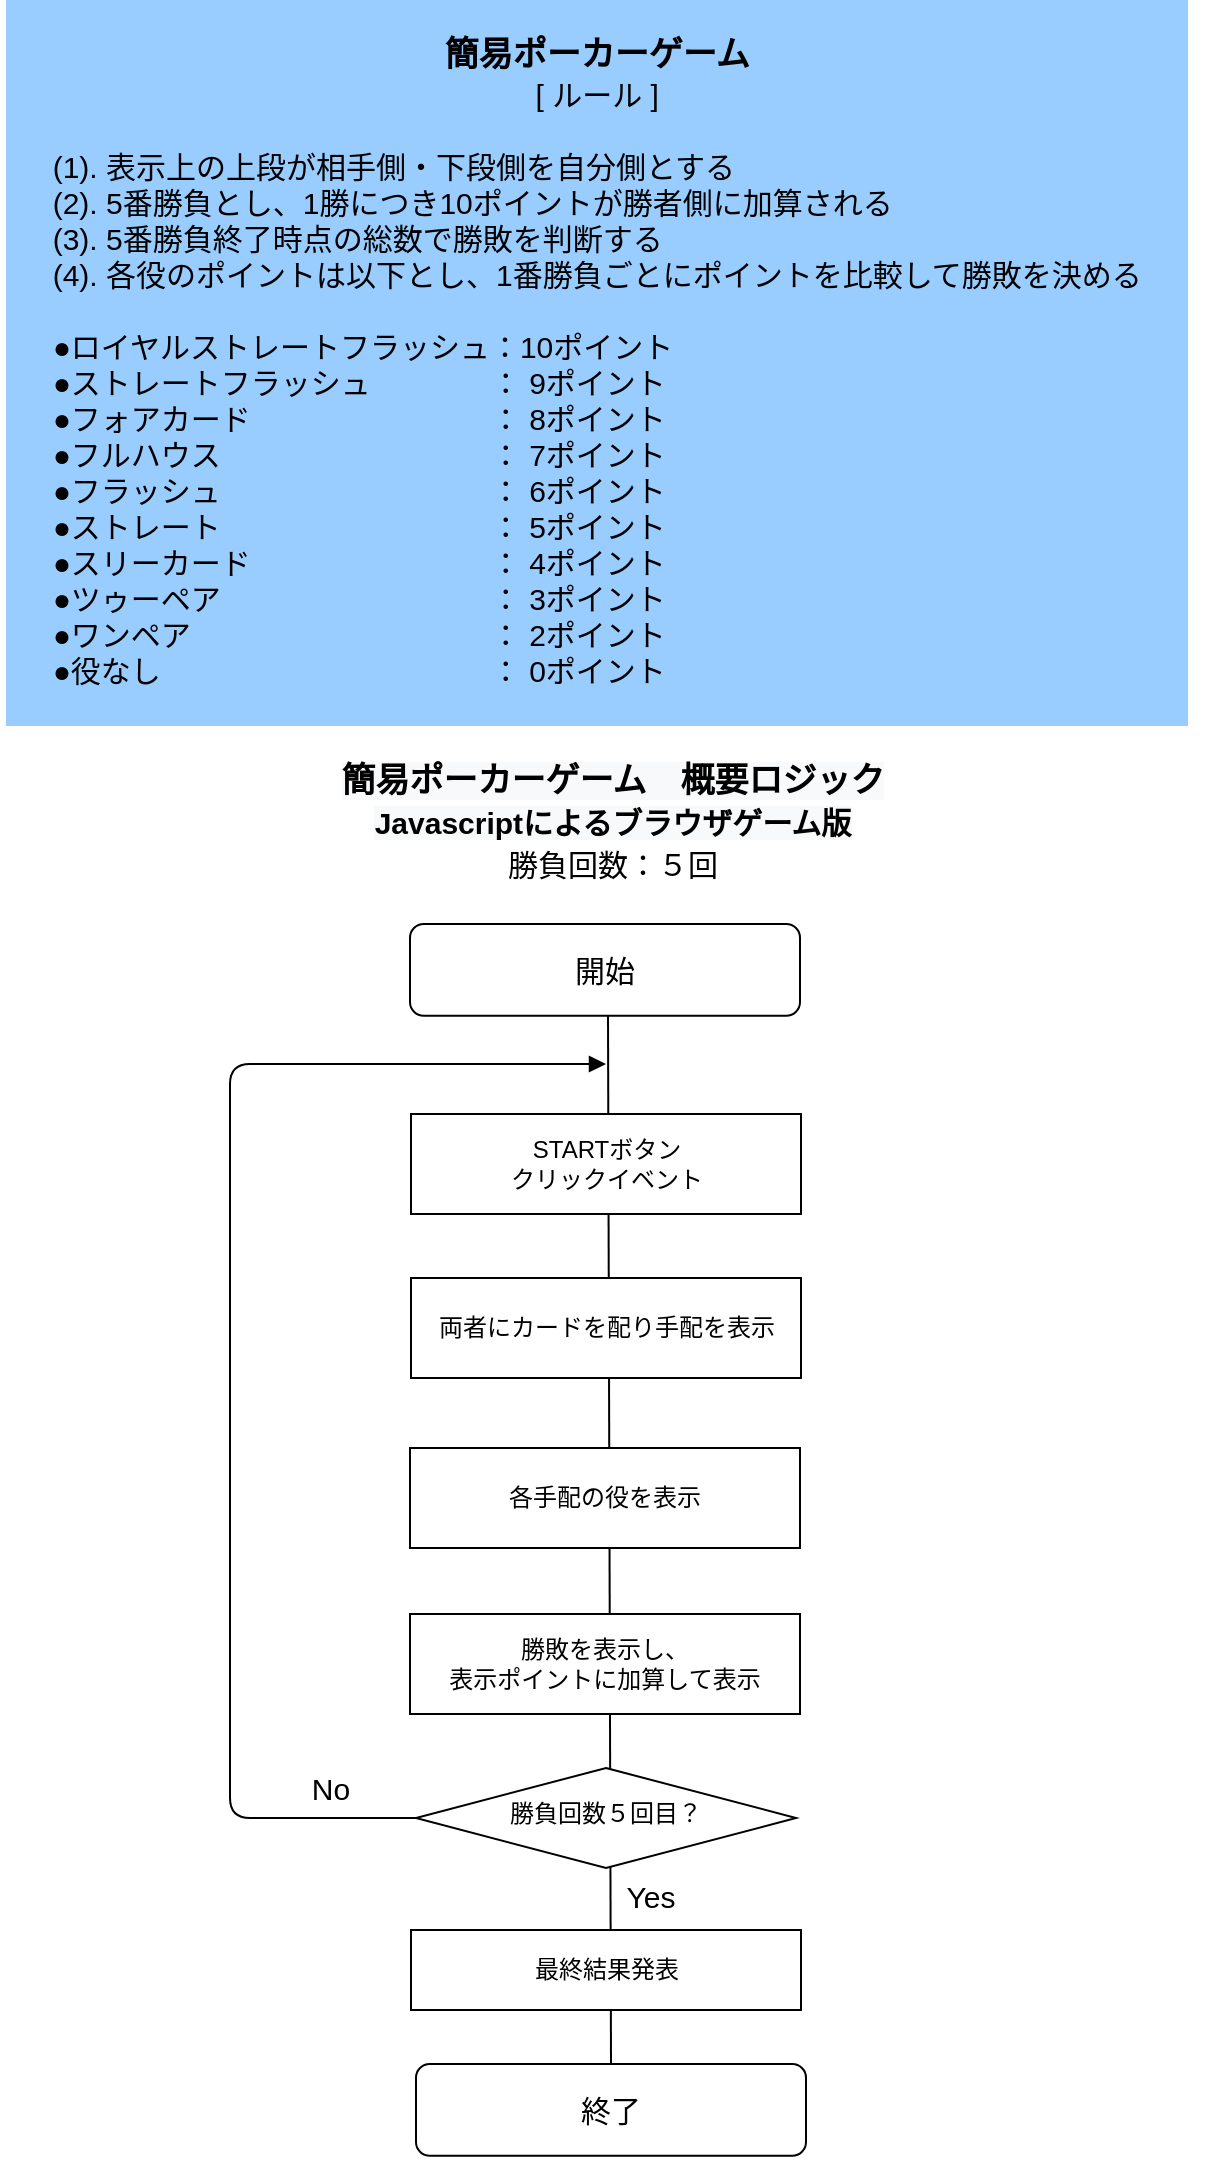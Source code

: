 <mxfile version="13.8.0" type="device" pages="2"><diagram id="C5RBs43oDa-KdzZeNtuy" name="overviewLogic"><mxGraphModel dx="1483" dy="701" grid="1" gridSize="10" guides="1" tooltips="1" connect="1" arrows="1" fold="1" page="1" pageScale="1" pageWidth="827" pageHeight="1169" math="0" shadow="0"><root><mxCell id="WIyWlLk6GJQsqaUBKTNV-0"/><mxCell id="WIyWlLk6GJQsqaUBKTNV-1" parent="WIyWlLk6GJQsqaUBKTNV-0"/><mxCell id="jy9qjCxmagc2U4Vtl6mj-22" value="" style="endArrow=none;html=1;fontSize=15;exitX=0.5;exitY=0;exitDx=0;exitDy=0;" edge="1" parent="WIyWlLk6GJQsqaUBKTNV-1" source="jy9qjCxmagc2U4Vtl6mj-31"><mxGeometry width="50" height="50" relative="1" as="geometry"><mxPoint x="419" y="1024" as="sourcePoint"/><mxPoint x="419" y="549" as="targetPoint"/></mxGeometry></mxCell><mxCell id="WIyWlLk6GJQsqaUBKTNV-3" value="STARTボタン&lt;br&gt;クリックイベント" style="whiteSpace=wrap;html=1;fontSize=12;glass=0;strokeWidth=1;shadow=0;" parent="WIyWlLk6GJQsqaUBKTNV-1" vertex="1"><mxGeometry x="320.5" y="599" width="195" height="50" as="geometry"/></mxCell><mxCell id="jy9qjCxmagc2U4Vtl6mj-28" style="edgeStyle=orthogonalEdgeStyle;curved=0;rounded=1;orthogonalLoop=1;jettySize=auto;html=1;exitX=0;exitY=0.5;exitDx=0;exitDy=0;endArrow=block;endFill=1;fontSize=15;" edge="1" parent="WIyWlLk6GJQsqaUBKTNV-1" source="WIyWlLk6GJQsqaUBKTNV-6"><mxGeometry relative="1" as="geometry"><mxPoint x="418" y="574" as="targetPoint"/><Array as="points"><mxPoint x="230" y="951"/><mxPoint x="230" y="574"/><mxPoint x="400" y="574"/></Array></mxGeometry></mxCell><mxCell id="WIyWlLk6GJQsqaUBKTNV-6" value="勝負回数５回目？" style="rhombus;whiteSpace=wrap;html=1;shadow=0;fontFamily=Helvetica;fontSize=12;align=center;strokeWidth=1;spacing=6;spacingTop=-4;" parent="WIyWlLk6GJQsqaUBKTNV-1" vertex="1"><mxGeometry x="323" y="926" width="190" height="50" as="geometry"/></mxCell><mxCell id="jy9qjCxmagc2U4Vtl6mj-1" value="&lt;span style=&quot;color: rgb(0 , 0 , 0) ; font-family: &amp;#34;helvetica&amp;#34; ; font-size: 17px ; font-style: normal ; font-weight: 700 ; letter-spacing: normal ; text-align: center ; text-indent: 0px ; text-transform: none ; word-spacing: 0px ; background-color: rgb(248 , 249 , 250) ; display: inline ; float: none&quot;&gt;簡易ポーカーゲーム　概要ロジック&lt;/span&gt;&lt;br style=&quot;color: rgb(0 , 0 , 0) ; font-family: &amp;#34;helvetica&amp;#34; ; font-size: 17px ; font-style: normal ; font-weight: 700 ; letter-spacing: normal ; text-align: center ; text-indent: 0px ; text-transform: none ; word-spacing: 0px ; background-color: rgb(248 , 249 , 250)&quot;&gt;&lt;font style=&quot;font-size: 15px&quot;&gt;&lt;span style=&quot;color: rgb(0 , 0 , 0) ; font-family: &amp;#34;helvetica&amp;#34; ; font-style: normal ; font-weight: 700 ; letter-spacing: normal ; text-align: center ; text-indent: 0px ; text-transform: none ; word-spacing: 0px ; background-color: rgb(248 , 249 , 250) ; display: inline ; float: none&quot;&gt;Javascriptによるブラウザゲーム版&lt;/span&gt;&lt;br&gt;&lt;/font&gt;" style="text;html=1;resizable=0;autosize=1;align=center;verticalAlign=middle;points=[];fillColor=none;strokeColor=none;rounded=0;fontStyle=1;fontSize=17;" vertex="1" parent="WIyWlLk6GJQsqaUBKTNV-1"><mxGeometry x="275.5" y="418" width="290" height="50" as="geometry"/></mxCell><mxCell id="jy9qjCxmagc2U4Vtl6mj-7" value="各手配の役を表示" style="whiteSpace=wrap;html=1;fontSize=12;glass=0;strokeWidth=1;shadow=0;" vertex="1" parent="WIyWlLk6GJQsqaUBKTNV-1"><mxGeometry x="320" y="766" width="195" height="50" as="geometry"/></mxCell><mxCell id="jy9qjCxmagc2U4Vtl6mj-8" value="勝敗を表示し、&lt;br&gt;表示ポイントに加算して表示" style="whiteSpace=wrap;html=1;fontSize=12;glass=0;strokeWidth=1;shadow=0;" vertex="1" parent="WIyWlLk6GJQsqaUBKTNV-1"><mxGeometry x="320" y="849" width="195" height="50" as="geometry"/></mxCell><mxCell id="jy9qjCxmagc2U4Vtl6mj-9" value="勝負回数：５回" style="text;html=1;resizable=0;autosize=1;align=center;verticalAlign=middle;points=[];fillColor=none;strokeColor=none;rounded=0;fontSize=15;" vertex="1" parent="WIyWlLk6GJQsqaUBKTNV-1"><mxGeometry x="360.5" y="464" width="120" height="20" as="geometry"/></mxCell><mxCell id="jy9qjCxmagc2U4Vtl6mj-16" value="最終結果発表" style="whiteSpace=wrap;html=1;fontSize=12;glass=0;strokeWidth=1;shadow=0;" vertex="1" parent="WIyWlLk6GJQsqaUBKTNV-1"><mxGeometry x="320.5" y="1007" width="195" height="40" as="geometry"/></mxCell><mxCell id="jy9qjCxmagc2U4Vtl6mj-20" value="両者にカードを配り手配を表示" style="whiteSpace=wrap;html=1;fontSize=12;glass=0;strokeWidth=1;shadow=0;" vertex="1" parent="WIyWlLk6GJQsqaUBKTNV-1"><mxGeometry x="320.5" y="681" width="195" height="50" as="geometry"/></mxCell><mxCell id="jy9qjCxmagc2U4Vtl6mj-21" value="開始" style="rounded=1;whiteSpace=wrap;html=1;fontSize=15;aspect=fixed;" vertex="1" parent="WIyWlLk6GJQsqaUBKTNV-1"><mxGeometry x="320" y="504" width="195" height="45.88" as="geometry"/></mxCell><mxCell id="jy9qjCxmagc2U4Vtl6mj-29" value="Yes" style="text;html=1;resizable=0;autosize=1;align=center;verticalAlign=middle;points=[];fillColor=none;strokeColor=none;rounded=0;fontSize=15;" vertex="1" parent="WIyWlLk6GJQsqaUBKTNV-1"><mxGeometry x="420" y="980" width="40" height="20" as="geometry"/></mxCell><mxCell id="jy9qjCxmagc2U4Vtl6mj-30" value="No" style="text;html=1;resizable=0;autosize=1;align=center;verticalAlign=middle;points=[];fillColor=none;strokeColor=none;rounded=0;fontSize=15;" vertex="1" parent="WIyWlLk6GJQsqaUBKTNV-1"><mxGeometry x="265" y="926" width="30" height="20" as="geometry"/></mxCell><mxCell id="jy9qjCxmagc2U4Vtl6mj-31" value="終了" style="rounded=1;whiteSpace=wrap;html=1;fontSize=15;aspect=fixed;" vertex="1" parent="WIyWlLk6GJQsqaUBKTNV-1"><mxGeometry x="323" y="1074" width="195" height="45.88" as="geometry"/></mxCell><mxCell id="jy9qjCxmagc2U4Vtl6mj-33" value="&lt;div style=&quot;text-align: center&quot;&gt;&lt;br&gt;&lt;/div&gt;&lt;div style=&quot;text-align: center&quot;&gt;&lt;b&gt;&lt;font style=&quot;font-size: 17px&quot;&gt;簡易ポーカーゲーム&lt;/font&gt;&lt;/b&gt;&lt;/div&gt;&lt;div style=&quot;text-align: center&quot;&gt;[ ルール ]&lt;/div&gt;&lt;div style=&quot;text-align: center&quot;&gt;&lt;br&gt;&lt;/div&gt;&lt;div&gt;&amp;nbsp; 　(1). 表示上の上段が相手側・下段側を自分側とする&lt;/div&gt;&lt;div&gt;&amp;nbsp; 　(2). 5番勝負とし、1勝につき10ポイントが勝者側に加算される&lt;/div&gt;&lt;div&gt;&amp;nbsp; 　(3). 5番勝負終了時点の総数で勝敗を判断する&lt;/div&gt;&lt;div&gt;&amp;nbsp; 　(4). 各役のポイントは以下とし、1番勝負ごとにポイントを比較して勝敗を決める　&amp;nbsp;&amp;nbsp;&lt;/div&gt;&lt;div&gt;&lt;br&gt;&lt;/div&gt;&lt;div&gt;&amp;nbsp; 　●ロイヤルストレートフラッシュ：10ポイント&lt;/div&gt;&lt;div&gt;&amp;nbsp; 　●ストレートフラッシュ　　　　： 9ポイント&lt;/div&gt;&lt;div&gt;&amp;nbsp; 　●フォアカード　　　　　　　　： 8ポイント&lt;/div&gt;&lt;div&gt;&amp;nbsp; 　●フルハウス　　　　　　　　　： 7ポイント&lt;/div&gt;&lt;div&gt;&amp;nbsp; 　●フラッシュ　　　　　　　　　： 6ポイント&lt;/div&gt;&lt;div&gt;&amp;nbsp; 　●ストレート　　　　　　　　　： 5ポイント&lt;/div&gt;&lt;div&gt;&amp;nbsp; 　●スリーカード　　　　　　　　： 4ポイント&lt;/div&gt;&lt;div&gt;&amp;nbsp; 　●ツゥーペア　　　　　　　　　： 3ポイント&lt;/div&gt;&lt;div&gt;&amp;nbsp; 　●ワンペア　　　　　　　　　　： 2ポイント&lt;/div&gt;&lt;div&gt;&amp;nbsp; 　●役なし　　　　　　　　　　　： 0ポイント&lt;/div&gt;&lt;div&gt;&lt;br&gt;&lt;/div&gt;" style="text;html=1;resizable=0;autosize=1;align=left;verticalAlign=middle;points=[];fillColor=none;strokeColor=none;rounded=0;fontSize=15;labelBackgroundColor=#99CCFF;" vertex="1" parent="WIyWlLk6GJQsqaUBKTNV-1"><mxGeometry x="115.5" y="43" width="610" height="360" as="geometry"/></mxCell></root></mxGraphModel></diagram><diagram id="fLPKS11f5HT6yL9yKxJK" name="detailedLogic"><mxGraphModel dx="1483" dy="783" grid="1" gridSize="10" guides="1" tooltips="1" connect="1" arrows="1" fold="1" page="1" pageScale="1" pageWidth="827" pageHeight="1169" math="0" shadow="0"><root><mxCell id="amVt4TI_WyKHhAXTrczl-0"/><mxCell id="amVt4TI_WyKHhAXTrczl-1" parent="amVt4TI_WyKHhAXTrczl-0"/><mxCell id="Fw9IEid2HLG3FFudzLQd-13" value="" style="endArrow=none;html=1;fontSize=15;exitX=0.5;exitY=0;exitDx=0;exitDy=0;entryX=0.5;entryY=1;entryDx=0;entryDy=0;" edge="1" parent="amVt4TI_WyKHhAXTrczl-1" source="Fw9IEid2HLG3FFudzLQd-11" target="Fw9IEid2HLG3FFudzLQd-8"><mxGeometry width="50" height="50" relative="1" as="geometry"><mxPoint x="430.75" y="987" as="sourcePoint"/><mxPoint x="429.525" y="249" as="targetPoint"/></mxGeometry></mxCell><mxCell id="54sWUoDChI-qZGCUPxve-0" value="簡易ポーカーゲーム　詳細ロジック&lt;br&gt;Javascriptによるブラウザゲーム版" style="text;html=1;resizable=0;autosize=1;align=center;verticalAlign=middle;points=[];fillColor=none;strokeColor=none;rounded=0;fontStyle=1;fontSize=17;" vertex="1" parent="amVt4TI_WyKHhAXTrczl-1"><mxGeometry x="270" y="50" width="290" height="50" as="geometry"/></mxCell><mxCell id="Fw9IEid2HLG3FFudzLQd-2" style="edgeStyle=orthogonalEdgeStyle;curved=0;rounded=1;orthogonalLoop=1;jettySize=auto;html=1;exitX=0;exitY=0.5;exitDx=0;exitDy=0;endArrow=block;endFill=1;fontSize=15;" edge="1" parent="amVt4TI_WyKHhAXTrczl-1" source="Fw9IEid2HLG3FFudzLQd-3"><mxGeometry relative="1" as="geometry"><mxPoint x="430.0" y="199" as="targetPoint"/><Array as="points"><mxPoint x="220" y="915"/><mxPoint x="220" y="199"/></Array></mxGeometry></mxCell><mxCell id="Fw9IEid2HLG3FFudzLQd-3" value="勝負回数５回目？" style="rhombus;whiteSpace=wrap;html=1;shadow=0;fontFamily=Helvetica;fontSize=12;align=center;strokeWidth=1;spacing=6;spacingTop=-4;" vertex="1" parent="amVt4TI_WyKHhAXTrczl-1"><mxGeometry x="335.75" y="890" width="190" height="50" as="geometry"/></mxCell><mxCell id="Fw9IEid2HLG3FFudzLQd-4" value="各playerの役と勝敗を確定させ、手札を配列に、ポイントと成立役名を変数に格納" style="whiteSpace=wrap;html=1;fontSize=12;glass=0;strokeWidth=1;shadow=0;" vertex="1" parent="amVt4TI_WyKHhAXTrczl-1"><mxGeometry x="333.25" y="590" width="196.75" height="53" as="geometry"/></mxCell><mxCell id="Fw9IEid2HLG3FFudzLQd-6" value="最終結果発表" style="whiteSpace=wrap;html=1;fontSize=12;glass=0;strokeWidth=1;shadow=0;" vertex="1" parent="amVt4TI_WyKHhAXTrczl-1"><mxGeometry x="333.25" y="971" width="195" height="40" as="geometry"/></mxCell><mxCell id="Fw9IEid2HLG3FFudzLQd-8" value="開始" style="rounded=1;whiteSpace=wrap;html=1;fontSize=15;aspect=fixed;" vertex="1" parent="amVt4TI_WyKHhAXTrczl-1"><mxGeometry x="332" y="129" width="195" height="45.88" as="geometry"/></mxCell><mxCell id="Fw9IEid2HLG3FFudzLQd-9" value="Yes" style="text;html=1;resizable=0;autosize=1;align=center;verticalAlign=middle;points=[];fillColor=none;strokeColor=none;rounded=0;fontSize=15;" vertex="1" parent="amVt4TI_WyKHhAXTrczl-1"><mxGeometry x="384.5" y="940" width="40" height="20" as="geometry"/></mxCell><mxCell id="Fw9IEid2HLG3FFudzLQd-10" value="No" style="text;html=1;resizable=0;autosize=1;align=center;verticalAlign=middle;points=[];fillColor=none;strokeColor=none;rounded=0;fontSize=15;" vertex="1" parent="amVt4TI_WyKHhAXTrczl-1"><mxGeometry x="240" y="880" width="30" height="20" as="geometry"/></mxCell><mxCell id="Fw9IEid2HLG3FFudzLQd-11" value="終了" style="rounded=1;whiteSpace=wrap;html=1;fontSize=15;aspect=fixed;" vertex="1" parent="amVt4TI_WyKHhAXTrczl-1"><mxGeometry x="335.75" y="1038" width="195" height="45.88" as="geometry"/></mxCell><mxCell id="Fw9IEid2HLG3FFudzLQd-1" value="STARTボタン&lt;br&gt;クリックイベント" style="whiteSpace=wrap;html=1;fontSize=12;glass=0;strokeWidth=1;shadow=0;" vertex="1" parent="amVt4TI_WyKHhAXTrczl-1"><mxGeometry x="333.25" y="220" width="195" height="50" as="geometry"/></mxCell><mxCell id="Fw9IEid2HLG3FFudzLQd-16" value="&lt;span style=&quot;font-size: 12px;&quot;&gt;各playerの配列に5枚づつ&lt;/span&gt;&lt;br style=&quot;font-size: 12px;&quot;&gt;&lt;div style=&quot;&quot;&gt;&lt;span style=&quot;font-size: 12px&quot;&gt;カードを格納&lt;/span&gt;&lt;/div&gt;" style="shape=process;whiteSpace=wrap;html=1;backgroundOutline=1;labelBackgroundColor=none;fontSize=15;align=center;" vertex="1" parent="amVt4TI_WyKHhAXTrczl-1"><mxGeometry x="332" y="314" width="200" height="50" as="geometry"/></mxCell><mxCell id="Fw9IEid2HLG3FFudzLQd-18" value="&lt;span style=&quot;font-size: 12px&quot;&gt;各playerの手札の配列を&lt;br&gt;役に応じてソート&lt;/span&gt;" style="shape=process;whiteSpace=wrap;html=1;backgroundOutline=1;labelBackgroundColor=none;fontSize=15;align=center;" vertex="1" parent="amVt4TI_WyKHhAXTrczl-1"><mxGeometry x="334.25" y="663" width="200" height="50" as="geometry"/></mxCell><mxCell id="Fw9IEid2HLG3FFudzLQd-22" style="edgeStyle=orthogonalEdgeStyle;curved=0;rounded=1;orthogonalLoop=1;jettySize=auto;html=1;exitX=0;exitY=0.5;exitDx=0;exitDy=0;endArrow=block;endFill=1;fontSize=10;" edge="1" parent="amVt4TI_WyKHhAXTrczl-1" source="Fw9IEid2HLG3FFudzLQd-19"><mxGeometry relative="1" as="geometry"><mxPoint x="427" y="290" as="targetPoint"/><Array as="points"><mxPoint x="272" y="510"/><mxPoint x="272" y="290"/></Array></mxGeometry></mxCell><mxCell id="Fw9IEid2HLG3FFudzLQd-19" value="どちらかに規定ポイント以上の&lt;br style=&quot;font-size: 10px&quot;&gt;役が成立しているか？&lt;br&gt;または、規定回数ループしたか？" style="rhombus;whiteSpace=wrap;html=1;labelBackgroundColor=none;fontSize=10;align=center;" vertex="1" parent="amVt4TI_WyKHhAXTrczl-1"><mxGeometry x="316" y="460" width="230" height="100" as="geometry"/></mxCell><mxCell id="Fw9IEid2HLG3FFudzLQd-20" value="Yes" style="text;html=1;resizable=0;autosize=1;align=center;verticalAlign=middle;points=[];fillColor=none;strokeColor=none;rounded=0;fontSize=15;" vertex="1" parent="amVt4TI_WyKHhAXTrczl-1"><mxGeometry x="384.5" y="560" width="40" height="20" as="geometry"/></mxCell><mxCell id="Fw9IEid2HLG3FFudzLQd-21" value="No" style="text;html=1;resizable=0;autosize=1;align=center;verticalAlign=middle;points=[];fillColor=none;strokeColor=none;rounded=0;fontSize=15;" vertex="1" parent="amVt4TI_WyKHhAXTrczl-1"><mxGeometry x="282" y="518" width="30" height="20" as="geometry"/></mxCell><mxCell id="Fw9IEid2HLG3FFudzLQd-23" value="&lt;div&gt;&lt;span style=&quot;font-size: 12px&quot;&gt;各playerの役を判定&lt;/span&gt;&lt;/div&gt;" style="shape=process;whiteSpace=wrap;html=1;backgroundOutline=1;labelBackgroundColor=none;fontSize=15;align=center;" vertex="1" parent="amVt4TI_WyKHhAXTrczl-1"><mxGeometry x="332.25" y="387" width="200" height="50" as="geometry"/></mxCell><mxCell id="gAzVLXtPb2xX1GOmTfTZ-0" value="各手札の画像と勝負の内容を&lt;br&gt;テキスト表示" style="whiteSpace=wrap;html=1;fontSize=12;glass=0;strokeWidth=1;shadow=0;" vertex="1" parent="amVt4TI_WyKHhAXTrczl-1"><mxGeometry x="334.5" y="736" width="197.5" height="50" as="geometry"/></mxCell><mxCell id="gAzVLXtPb2xX1GOmTfTZ-6" value="累計ポイントの表示へ&lt;br&gt;結果を反映" style="whiteSpace=wrap;html=1;fontSize=12;glass=0;strokeWidth=1;shadow=0;" vertex="1" parent="amVt4TI_WyKHhAXTrczl-1"><mxGeometry x="335" y="809" width="195" height="50" as="geometry"/></mxCell></root></mxGraphModel></diagram></mxfile>
